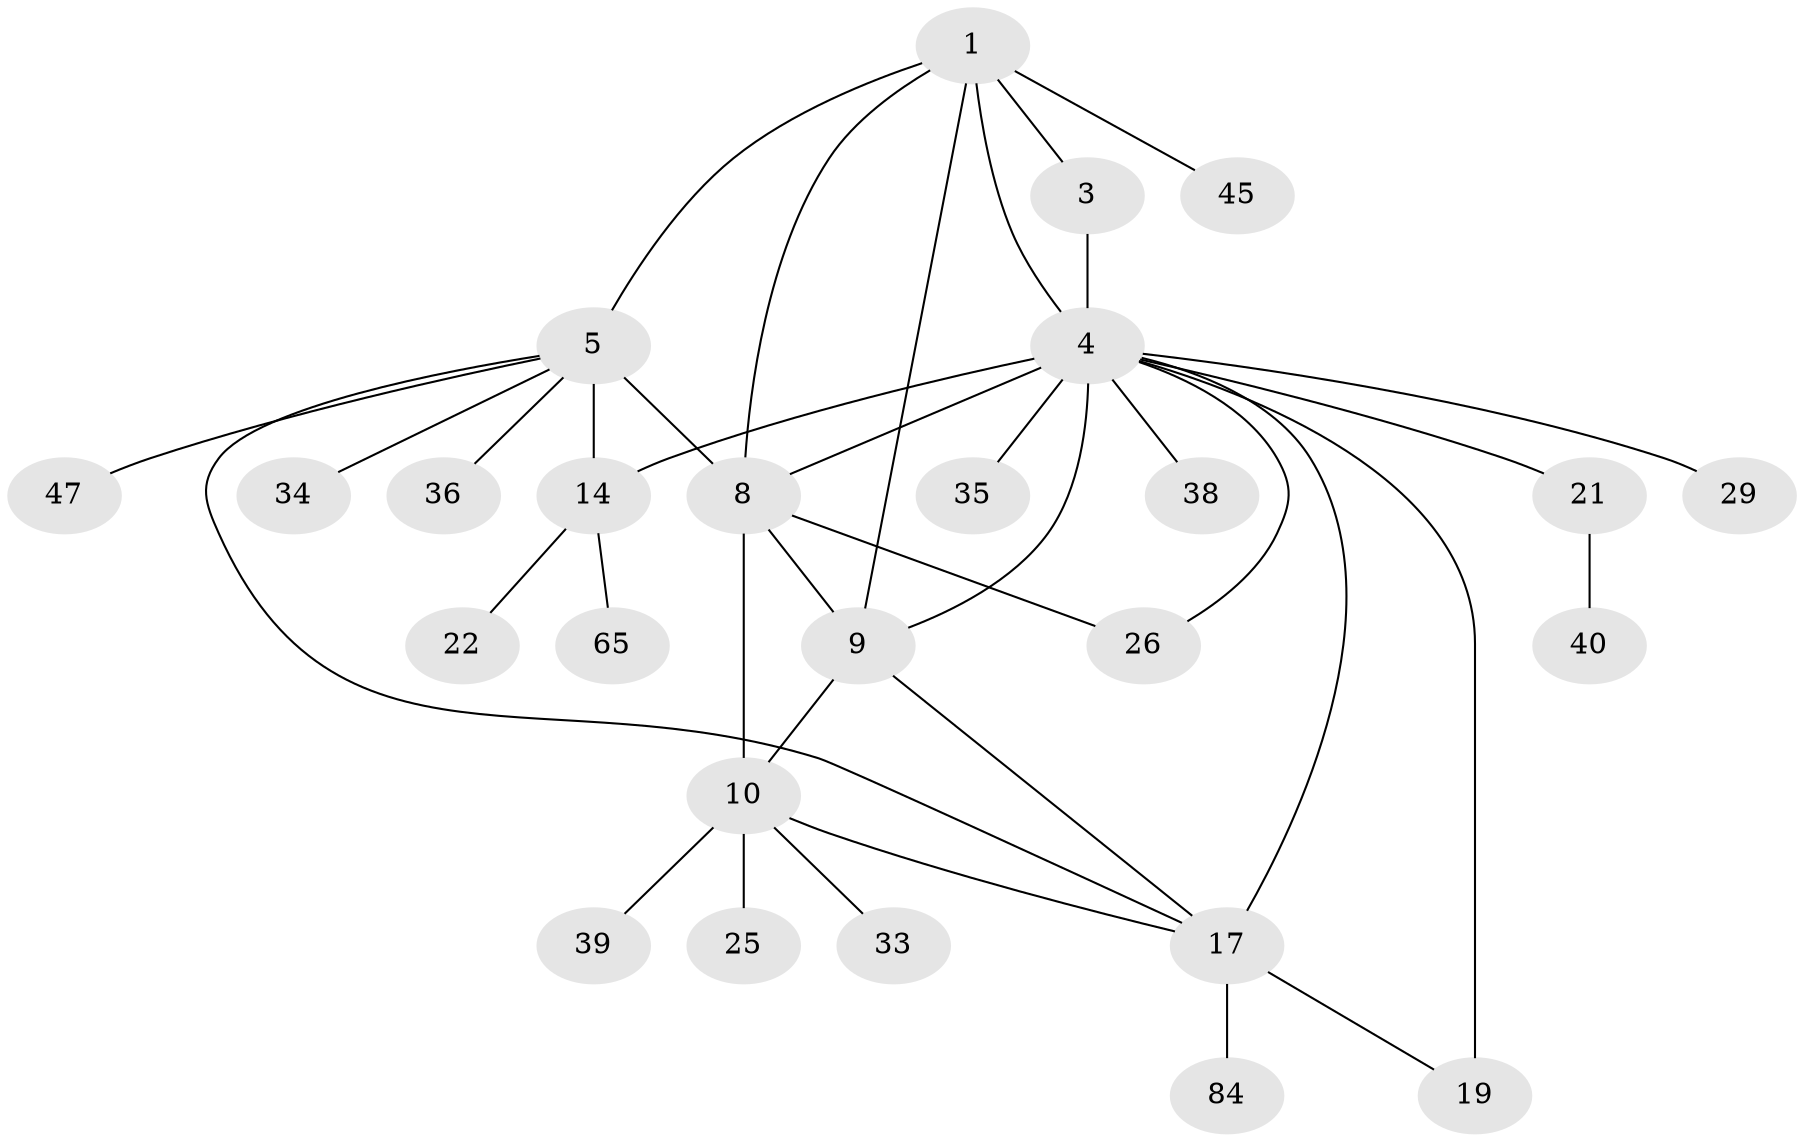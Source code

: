// original degree distribution, {8: 0.034482758620689655, 6: 0.05747126436781609, 3: 0.05747126436781609, 9: 0.022988505747126436, 4: 0.05747126436781609, 11: 0.011494252873563218, 7: 0.011494252873563218, 5: 0.04597701149425287, 10: 0.011494252873563218, 1: 0.5172413793103449, 2: 0.1724137931034483}
// Generated by graph-tools (version 1.1) at 2025/19/03/04/25 18:19:51]
// undirected, 26 vertices, 37 edges
graph export_dot {
graph [start="1"]
  node [color=gray90,style=filled];
  1 [super="+2+83+62"];
  3;
  4 [super="+32+13+85"];
  5 [super="+27+6"];
  8 [super="+11+61"];
  9 [super="+28+80"];
  10 [super="+12+67"];
  14 [super="+16+71+59"];
  17 [super="+46"];
  19 [super="+20+76"];
  21 [super="+24+44+78"];
  22;
  25;
  26 [super="+50"];
  29;
  33;
  34;
  35;
  36;
  38 [super="+53"];
  39 [super="+54"];
  40;
  45;
  47 [super="+79"];
  65;
  84;
  1 -- 3 [weight=2];
  1 -- 4 [weight=3];
  1 -- 45;
  1 -- 9;
  1 -- 8;
  1 -- 5;
  3 -- 4;
  4 -- 19 [weight=3];
  4 -- 26;
  4 -- 29;
  4 -- 35;
  4 -- 38;
  4 -- 8;
  4 -- 9 [weight=2];
  4 -- 14 [weight=4];
  4 -- 17;
  4 -- 21;
  5 -- 8 [weight=3];
  5 -- 34;
  5 -- 36;
  5 -- 14;
  5 -- 47;
  5 -- 17;
  8 -- 26;
  8 -- 9;
  8 -- 10 [weight=2];
  9 -- 10 [weight=2];
  9 -- 17;
  10 -- 33;
  10 -- 17;
  10 -- 39;
  10 -- 25;
  14 -- 65;
  14 -- 22;
  17 -- 19 [weight=2];
  17 -- 84;
  21 -- 40;
}
